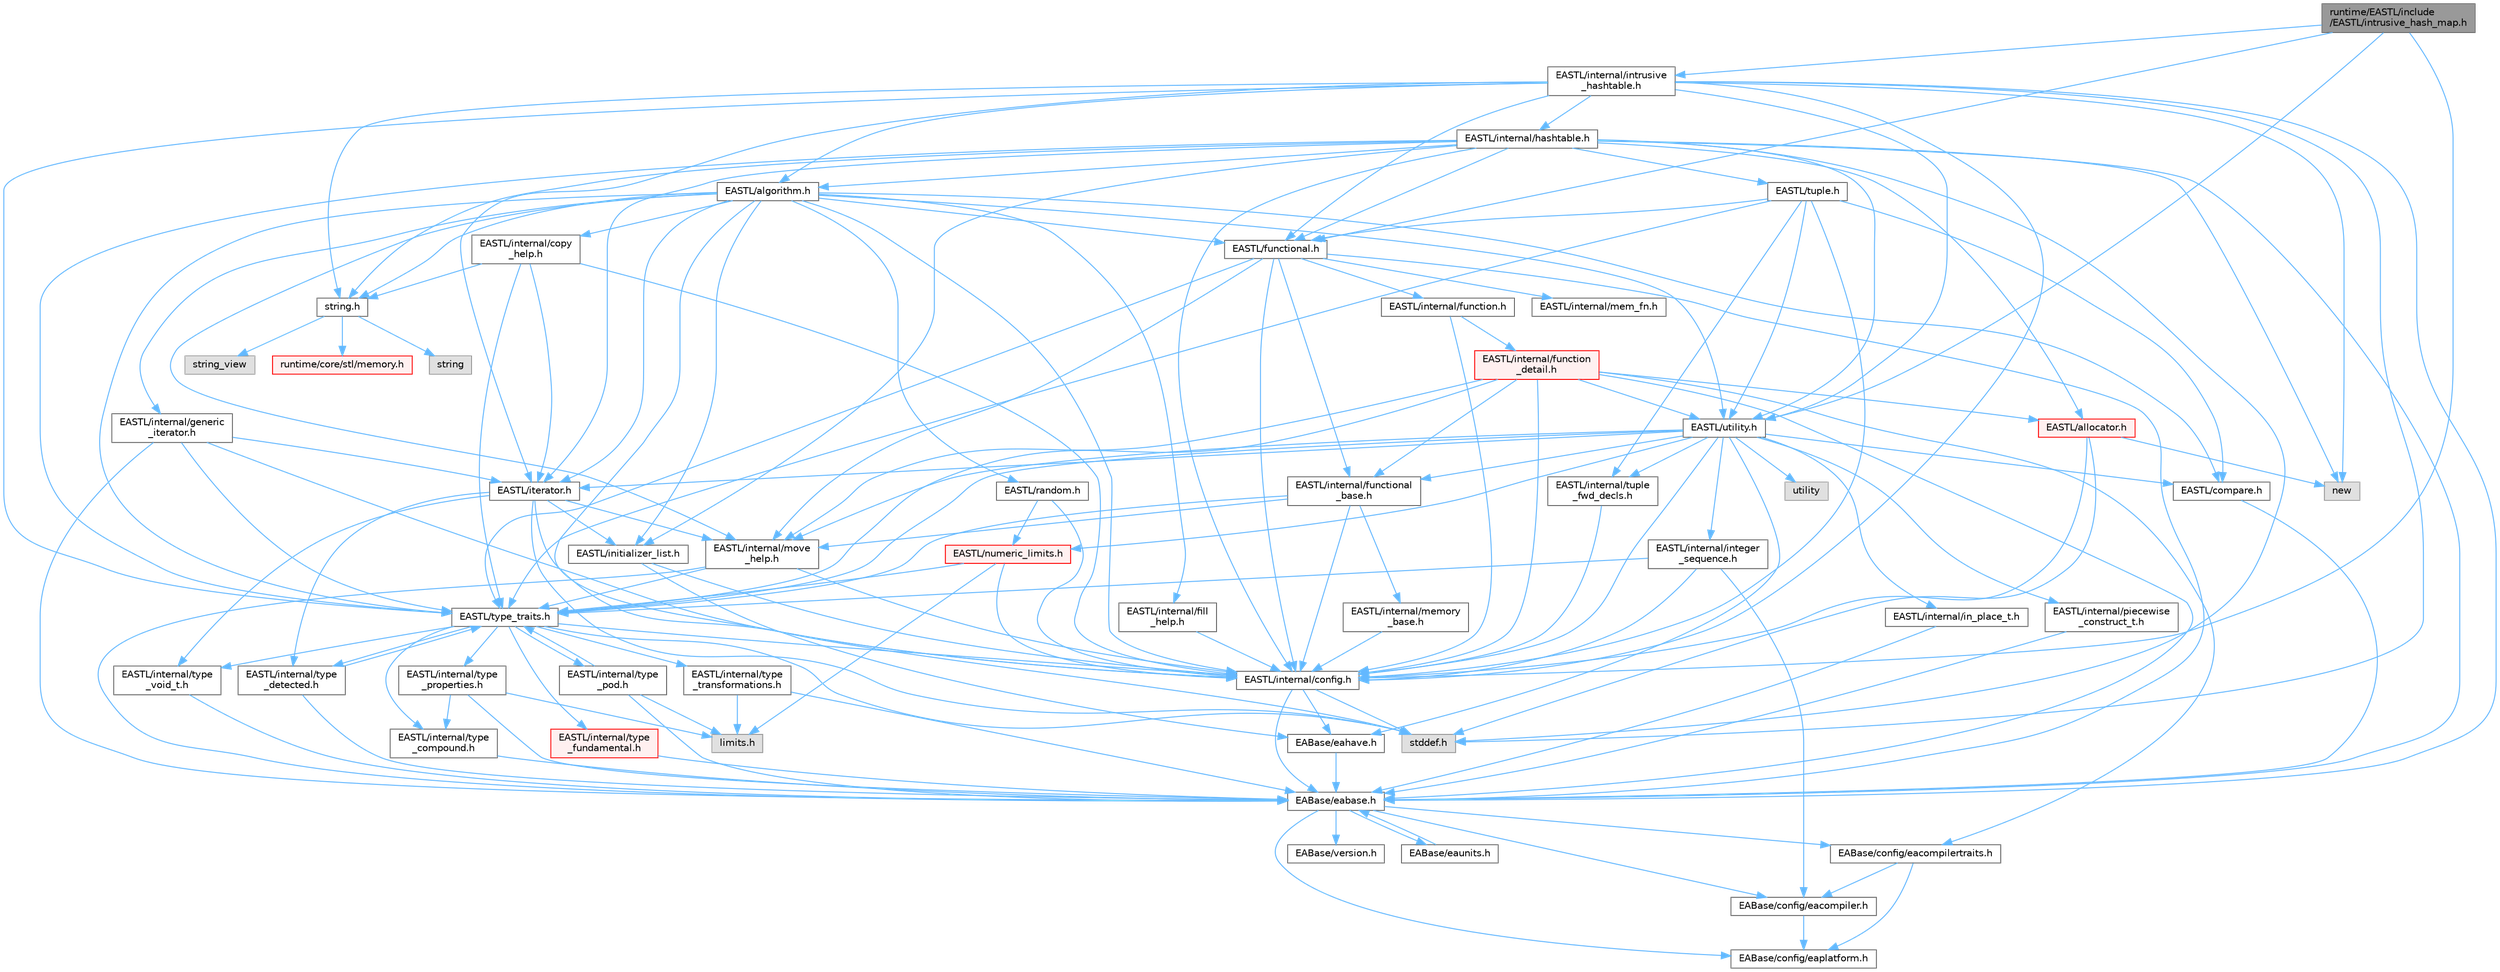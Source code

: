digraph "runtime/EASTL/include/EASTL/intrusive_hash_map.h"
{
 // LATEX_PDF_SIZE
  bgcolor="transparent";
  edge [fontname=Helvetica,fontsize=10,labelfontname=Helvetica,labelfontsize=10];
  node [fontname=Helvetica,fontsize=10,shape=box,height=0.2,width=0.4];
  Node1 [id="Node000001",label="runtime/EASTL/include\l/EASTL/intrusive_hash_map.h",height=0.2,width=0.4,color="gray40", fillcolor="grey60", style="filled", fontcolor="black",tooltip=" "];
  Node1 -> Node2 [id="edge1_Node000001_Node000002",color="steelblue1",style="solid",tooltip=" "];
  Node2 [id="Node000002",label="EASTL/internal/config.h",height=0.2,width=0.4,color="grey40", fillcolor="white", style="filled",URL="$config_8h.html",tooltip=" "];
  Node2 -> Node3 [id="edge2_Node000002_Node000003",color="steelblue1",style="solid",tooltip=" "];
  Node3 [id="Node000003",label="EABase/eabase.h",height=0.2,width=0.4,color="grey40", fillcolor="white", style="filled",URL="$eabase_8h.html",tooltip=" "];
  Node3 -> Node4 [id="edge3_Node000003_Node000004",color="steelblue1",style="solid",tooltip=" "];
  Node4 [id="Node000004",label="EABase/config/eacompiler.h",height=0.2,width=0.4,color="grey40", fillcolor="white", style="filled",URL="$eacompiler_8h.html",tooltip=" "];
  Node4 -> Node5 [id="edge4_Node000004_Node000005",color="steelblue1",style="solid",tooltip=" "];
  Node5 [id="Node000005",label="EABase/config/eaplatform.h",height=0.2,width=0.4,color="grey40", fillcolor="white", style="filled",URL="$eaplatform_8h.html",tooltip=" "];
  Node3 -> Node6 [id="edge5_Node000003_Node000006",color="steelblue1",style="solid",tooltip=" "];
  Node6 [id="Node000006",label="EABase/config/eacompilertraits.h",height=0.2,width=0.4,color="grey40", fillcolor="white", style="filled",URL="$eacompilertraits_8h.html",tooltip=" "];
  Node6 -> Node5 [id="edge6_Node000006_Node000005",color="steelblue1",style="solid",tooltip=" "];
  Node6 -> Node4 [id="edge7_Node000006_Node000004",color="steelblue1",style="solid",tooltip=" "];
  Node3 -> Node5 [id="edge8_Node000003_Node000005",color="steelblue1",style="solid",tooltip=" "];
  Node3 -> Node7 [id="edge9_Node000003_Node000007",color="steelblue1",style="solid",tooltip=" "];
  Node7 [id="Node000007",label="EABase/version.h",height=0.2,width=0.4,color="grey40", fillcolor="white", style="filled",URL="$_e_a_s_t_l_2packages_2_e_a_base_2include_2_common_2_e_a_base_2version_8h.html",tooltip=" "];
  Node3 -> Node8 [id="edge10_Node000003_Node000008",color="steelblue1",style="solid",tooltip=" "];
  Node8 [id="Node000008",label="EABase/eaunits.h",height=0.2,width=0.4,color="grey40", fillcolor="white", style="filled",URL="$eaunits_8h.html",tooltip=" "];
  Node8 -> Node3 [id="edge11_Node000008_Node000003",color="steelblue1",style="solid",tooltip=" "];
  Node2 -> Node9 [id="edge12_Node000002_Node000009",color="steelblue1",style="solid",tooltip=" "];
  Node9 [id="Node000009",label="EABase/eahave.h",height=0.2,width=0.4,color="grey40", fillcolor="white", style="filled",URL="$eahave_8h.html",tooltip=" "];
  Node9 -> Node3 [id="edge13_Node000009_Node000003",color="steelblue1",style="solid",tooltip=" "];
  Node2 -> Node10 [id="edge14_Node000002_Node000010",color="steelblue1",style="solid",tooltip=" "];
  Node10 [id="Node000010",label="stddef.h",height=0.2,width=0.4,color="grey60", fillcolor="#E0E0E0", style="filled",tooltip=" "];
  Node1 -> Node11 [id="edge15_Node000001_Node000011",color="steelblue1",style="solid",tooltip=" "];
  Node11 [id="Node000011",label="EASTL/internal/intrusive\l_hashtable.h",height=0.2,width=0.4,color="grey40", fillcolor="white", style="filled",URL="$intrusive__hashtable_8h.html",tooltip=" "];
  Node11 -> Node3 [id="edge16_Node000011_Node000003",color="steelblue1",style="solid",tooltip=" "];
  Node11 -> Node2 [id="edge17_Node000011_Node000002",color="steelblue1",style="solid",tooltip=" "];
  Node11 -> Node12 [id="edge18_Node000011_Node000012",color="steelblue1",style="solid",tooltip=" "];
  Node12 [id="Node000012",label="EASTL/internal/hashtable.h",height=0.2,width=0.4,color="grey40", fillcolor="white", style="filled",URL="$hashtable_8h.html",tooltip=" "];
  Node12 -> Node3 [id="edge19_Node000012_Node000003",color="steelblue1",style="solid",tooltip=" "];
  Node12 -> Node2 [id="edge20_Node000012_Node000002",color="steelblue1",style="solid",tooltip=" "];
  Node12 -> Node13 [id="edge21_Node000012_Node000013",color="steelblue1",style="solid",tooltip=" "];
  Node13 [id="Node000013",label="EASTL/type_traits.h",height=0.2,width=0.4,color="grey40", fillcolor="white", style="filled",URL="$_e_a_s_t_l_2include_2_e_a_s_t_l_2type__traits_8h.html",tooltip=" "];
  Node13 -> Node2 [id="edge22_Node000013_Node000002",color="steelblue1",style="solid",tooltip=" "];
  Node13 -> Node10 [id="edge23_Node000013_Node000010",color="steelblue1",style="solid",tooltip=" "];
  Node13 -> Node14 [id="edge24_Node000013_Node000014",color="steelblue1",style="solid",tooltip=" "];
  Node14 [id="Node000014",label="EASTL/internal/type\l_fundamental.h",height=0.2,width=0.4,color="red", fillcolor="#FFF0F0", style="filled",URL="$type__fundamental_8h.html",tooltip=" "];
  Node14 -> Node3 [id="edge25_Node000014_Node000003",color="steelblue1",style="solid",tooltip=" "];
  Node13 -> Node16 [id="edge26_Node000013_Node000016",color="steelblue1",style="solid",tooltip=" "];
  Node16 [id="Node000016",label="EASTL/internal/type\l_transformations.h",height=0.2,width=0.4,color="grey40", fillcolor="white", style="filled",URL="$type__transformations_8h.html",tooltip=" "];
  Node16 -> Node3 [id="edge27_Node000016_Node000003",color="steelblue1",style="solid",tooltip=" "];
  Node16 -> Node17 [id="edge28_Node000016_Node000017",color="steelblue1",style="solid",tooltip=" "];
  Node17 [id="Node000017",label="limits.h",height=0.2,width=0.4,color="grey60", fillcolor="#E0E0E0", style="filled",tooltip=" "];
  Node13 -> Node18 [id="edge29_Node000013_Node000018",color="steelblue1",style="solid",tooltip=" "];
  Node18 [id="Node000018",label="EASTL/internal/type\l_void_t.h",height=0.2,width=0.4,color="grey40", fillcolor="white", style="filled",URL="$type__void__t_8h.html",tooltip=" "];
  Node18 -> Node3 [id="edge30_Node000018_Node000003",color="steelblue1",style="solid",tooltip=" "];
  Node13 -> Node19 [id="edge31_Node000013_Node000019",color="steelblue1",style="solid",tooltip=" "];
  Node19 [id="Node000019",label="EASTL/internal/type\l_properties.h",height=0.2,width=0.4,color="grey40", fillcolor="white", style="filled",URL="$type__properties_8h.html",tooltip=" "];
  Node19 -> Node3 [id="edge32_Node000019_Node000003",color="steelblue1",style="solid",tooltip=" "];
  Node19 -> Node17 [id="edge33_Node000019_Node000017",color="steelblue1",style="solid",tooltip=" "];
  Node19 -> Node20 [id="edge34_Node000019_Node000020",color="steelblue1",style="solid",tooltip=" "];
  Node20 [id="Node000020",label="EASTL/internal/type\l_compound.h",height=0.2,width=0.4,color="grey40", fillcolor="white", style="filled",URL="$type__compound_8h.html",tooltip=" "];
  Node20 -> Node3 [id="edge35_Node000020_Node000003",color="steelblue1",style="solid",tooltip=" "];
  Node13 -> Node20 [id="edge36_Node000013_Node000020",color="steelblue1",style="solid",tooltip=" "];
  Node13 -> Node21 [id="edge37_Node000013_Node000021",color="steelblue1",style="solid",tooltip=" "];
  Node21 [id="Node000021",label="EASTL/internal/type\l_pod.h",height=0.2,width=0.4,color="grey40", fillcolor="white", style="filled",URL="$type__pod_8h.html",tooltip=" "];
  Node21 -> Node3 [id="edge38_Node000021_Node000003",color="steelblue1",style="solid",tooltip=" "];
  Node21 -> Node17 [id="edge39_Node000021_Node000017",color="steelblue1",style="solid",tooltip=" "];
  Node21 -> Node13 [id="edge40_Node000021_Node000013",color="steelblue1",style="solid",tooltip=" "];
  Node13 -> Node22 [id="edge41_Node000013_Node000022",color="steelblue1",style="solid",tooltip=" "];
  Node22 [id="Node000022",label="EASTL/internal/type\l_detected.h",height=0.2,width=0.4,color="grey40", fillcolor="white", style="filled",URL="$type__detected_8h.html",tooltip=" "];
  Node22 -> Node3 [id="edge42_Node000022_Node000003",color="steelblue1",style="solid",tooltip=" "];
  Node22 -> Node13 [id="edge43_Node000022_Node000013",color="steelblue1",style="solid",tooltip=" "];
  Node12 -> Node23 [id="edge44_Node000012_Node000023",color="steelblue1",style="solid",tooltip=" "];
  Node23 [id="Node000023",label="EASTL/allocator.h",height=0.2,width=0.4,color="red", fillcolor="#FFF0F0", style="filled",URL="$allocator_8h.html",tooltip=" "];
  Node23 -> Node2 [id="edge45_Node000023_Node000002",color="steelblue1",style="solid",tooltip=" "];
  Node23 -> Node10 [id="edge46_Node000023_Node000010",color="steelblue1",style="solid",tooltip=" "];
  Node23 -> Node24 [id="edge47_Node000023_Node000024",color="steelblue1",style="solid",tooltip=" "];
  Node24 [id="Node000024",label="new",height=0.2,width=0.4,color="grey60", fillcolor="#E0E0E0", style="filled",tooltip=" "];
  Node12 -> Node25 [id="edge48_Node000012_Node000025",color="steelblue1",style="solid",tooltip=" "];
  Node25 [id="Node000025",label="EASTL/iterator.h",height=0.2,width=0.4,color="grey40", fillcolor="white", style="filled",URL="$_e_a_s_t_l_2include_2_e_a_s_t_l_2iterator_8h.html",tooltip=" "];
  Node25 -> Node2 [id="edge49_Node000025_Node000002",color="steelblue1",style="solid",tooltip=" "];
  Node25 -> Node26 [id="edge50_Node000025_Node000026",color="steelblue1",style="solid",tooltip=" "];
  Node26 [id="Node000026",label="EASTL/internal/move\l_help.h",height=0.2,width=0.4,color="grey40", fillcolor="white", style="filled",URL="$move__help_8h.html",tooltip=" "];
  Node26 -> Node3 [id="edge51_Node000026_Node000003",color="steelblue1",style="solid",tooltip=" "];
  Node26 -> Node2 [id="edge52_Node000026_Node000002",color="steelblue1",style="solid",tooltip=" "];
  Node26 -> Node13 [id="edge53_Node000026_Node000013",color="steelblue1",style="solid",tooltip=" "];
  Node25 -> Node22 [id="edge54_Node000025_Node000022",color="steelblue1",style="solid",tooltip=" "];
  Node25 -> Node18 [id="edge55_Node000025_Node000018",color="steelblue1",style="solid",tooltip=" "];
  Node25 -> Node27 [id="edge56_Node000025_Node000027",color="steelblue1",style="solid",tooltip=" "];
  Node27 [id="Node000027",label="EASTL/initializer_list.h",height=0.2,width=0.4,color="grey40", fillcolor="white", style="filled",URL="$initializer__list_8h.html",tooltip=" "];
  Node27 -> Node2 [id="edge57_Node000027_Node000002",color="steelblue1",style="solid",tooltip=" "];
  Node27 -> Node9 [id="edge58_Node000027_Node000009",color="steelblue1",style="solid",tooltip=" "];
  Node25 -> Node10 [id="edge59_Node000025_Node000010",color="steelblue1",style="solid",tooltip=" "];
  Node12 -> Node28 [id="edge60_Node000012_Node000028",color="steelblue1",style="solid",tooltip=" "];
  Node28 [id="Node000028",label="EASTL/functional.h",height=0.2,width=0.4,color="grey40", fillcolor="white", style="filled",URL="$_e_a_s_t_l_2include_2_e_a_s_t_l_2functional_8h.html",tooltip=" "];
  Node28 -> Node3 [id="edge61_Node000028_Node000003",color="steelblue1",style="solid",tooltip=" "];
  Node28 -> Node2 [id="edge62_Node000028_Node000002",color="steelblue1",style="solid",tooltip=" "];
  Node28 -> Node26 [id="edge63_Node000028_Node000026",color="steelblue1",style="solid",tooltip=" "];
  Node28 -> Node13 [id="edge64_Node000028_Node000013",color="steelblue1",style="solid",tooltip=" "];
  Node28 -> Node29 [id="edge65_Node000028_Node000029",color="steelblue1",style="solid",tooltip=" "];
  Node29 [id="Node000029",label="EASTL/internal/functional\l_base.h",height=0.2,width=0.4,color="grey40", fillcolor="white", style="filled",URL="$functional__base_8h.html",tooltip=" "];
  Node29 -> Node2 [id="edge66_Node000029_Node000002",color="steelblue1",style="solid",tooltip=" "];
  Node29 -> Node30 [id="edge67_Node000029_Node000030",color="steelblue1",style="solid",tooltip=" "];
  Node30 [id="Node000030",label="EASTL/internal/memory\l_base.h",height=0.2,width=0.4,color="grey40", fillcolor="white", style="filled",URL="$memory__base_8h.html",tooltip=" "];
  Node30 -> Node2 [id="edge68_Node000030_Node000002",color="steelblue1",style="solid",tooltip=" "];
  Node29 -> Node26 [id="edge69_Node000029_Node000026",color="steelblue1",style="solid",tooltip=" "];
  Node29 -> Node13 [id="edge70_Node000029_Node000013",color="steelblue1",style="solid",tooltip=" "];
  Node28 -> Node31 [id="edge71_Node000028_Node000031",color="steelblue1",style="solid",tooltip=" "];
  Node31 [id="Node000031",label="EASTL/internal/mem_fn.h",height=0.2,width=0.4,color="grey40", fillcolor="white", style="filled",URL="$mem__fn_8h.html",tooltip=" "];
  Node28 -> Node32 [id="edge72_Node000028_Node000032",color="steelblue1",style="solid",tooltip=" "];
  Node32 [id="Node000032",label="EASTL/internal/function.h",height=0.2,width=0.4,color="grey40", fillcolor="white", style="filled",URL="$_e_a_s_t_l_2include_2_e_a_s_t_l_2internal_2function_8h.html",tooltip=" "];
  Node32 -> Node2 [id="edge73_Node000032_Node000002",color="steelblue1",style="solid",tooltip=" "];
  Node32 -> Node33 [id="edge74_Node000032_Node000033",color="steelblue1",style="solid",tooltip=" "];
  Node33 [id="Node000033",label="EASTL/internal/function\l_detail.h",height=0.2,width=0.4,color="red", fillcolor="#FFF0F0", style="filled",URL="$function__detail_8h.html",tooltip=" "];
  Node33 -> Node6 [id="edge75_Node000033_Node000006",color="steelblue1",style="solid",tooltip=" "];
  Node33 -> Node3 [id="edge76_Node000033_Node000003",color="steelblue1",style="solid",tooltip=" "];
  Node33 -> Node23 [id="edge77_Node000033_Node000023",color="steelblue1",style="solid",tooltip=" "];
  Node33 -> Node2 [id="edge78_Node000033_Node000002",color="steelblue1",style="solid",tooltip=" "];
  Node33 -> Node29 [id="edge79_Node000033_Node000029",color="steelblue1",style="solid",tooltip=" "];
  Node33 -> Node26 [id="edge80_Node000033_Node000026",color="steelblue1",style="solid",tooltip=" "];
  Node33 -> Node13 [id="edge81_Node000033_Node000013",color="steelblue1",style="solid",tooltip=" "];
  Node33 -> Node35 [id="edge82_Node000033_Node000035",color="steelblue1",style="solid",tooltip=" "];
  Node35 [id="Node000035",label="EASTL/utility.h",height=0.2,width=0.4,color="grey40", fillcolor="white", style="filled",URL="$_e_a_s_t_l_2include_2_e_a_s_t_l_2utility_8h.html",tooltip=" "];
  Node35 -> Node2 [id="edge83_Node000035_Node000002",color="steelblue1",style="solid",tooltip=" "];
  Node35 -> Node13 [id="edge84_Node000035_Node000013",color="steelblue1",style="solid",tooltip=" "];
  Node35 -> Node25 [id="edge85_Node000035_Node000025",color="steelblue1",style="solid",tooltip=" "];
  Node35 -> Node36 [id="edge86_Node000035_Node000036",color="steelblue1",style="solid",tooltip=" "];
  Node36 [id="Node000036",label="EASTL/numeric_limits.h",height=0.2,width=0.4,color="red", fillcolor="#FFF0F0", style="filled",URL="$numeric__limits_8h.html",tooltip=" "];
  Node36 -> Node2 [id="edge87_Node000036_Node000002",color="steelblue1",style="solid",tooltip=" "];
  Node36 -> Node13 [id="edge88_Node000036_Node000013",color="steelblue1",style="solid",tooltip=" "];
  Node36 -> Node17 [id="edge89_Node000036_Node000017",color="steelblue1",style="solid",tooltip=" "];
  Node35 -> Node38 [id="edge90_Node000035_Node000038",color="steelblue1",style="solid",tooltip=" "];
  Node38 [id="Node000038",label="EASTL/compare.h",height=0.2,width=0.4,color="grey40", fillcolor="white", style="filled",URL="$compare_8h.html",tooltip=" "];
  Node38 -> Node3 [id="edge91_Node000038_Node000003",color="steelblue1",style="solid",tooltip=" "];
  Node35 -> Node29 [id="edge92_Node000035_Node000029",color="steelblue1",style="solid",tooltip=" "];
  Node35 -> Node26 [id="edge93_Node000035_Node000026",color="steelblue1",style="solid",tooltip=" "];
  Node35 -> Node9 [id="edge94_Node000035_Node000009",color="steelblue1",style="solid",tooltip=" "];
  Node35 -> Node39 [id="edge95_Node000035_Node000039",color="steelblue1",style="solid",tooltip=" "];
  Node39 [id="Node000039",label="EASTL/internal/integer\l_sequence.h",height=0.2,width=0.4,color="grey40", fillcolor="white", style="filled",URL="$integer__sequence_8h.html",tooltip=" "];
  Node39 -> Node4 [id="edge96_Node000039_Node000004",color="steelblue1",style="solid",tooltip=" "];
  Node39 -> Node2 [id="edge97_Node000039_Node000002",color="steelblue1",style="solid",tooltip=" "];
  Node39 -> Node13 [id="edge98_Node000039_Node000013",color="steelblue1",style="solid",tooltip=" "];
  Node35 -> Node40 [id="edge99_Node000035_Node000040",color="steelblue1",style="solid",tooltip=" "];
  Node40 [id="Node000040",label="EASTL/internal/tuple\l_fwd_decls.h",height=0.2,width=0.4,color="grey40", fillcolor="white", style="filled",URL="$tuple__fwd__decls_8h.html",tooltip=" "];
  Node40 -> Node2 [id="edge100_Node000040_Node000002",color="steelblue1",style="solid",tooltip=" "];
  Node35 -> Node41 [id="edge101_Node000035_Node000041",color="steelblue1",style="solid",tooltip=" "];
  Node41 [id="Node000041",label="EASTL/internal/in_place_t.h",height=0.2,width=0.4,color="grey40", fillcolor="white", style="filled",URL="$in__place__t_8h.html",tooltip=" "];
  Node41 -> Node3 [id="edge102_Node000041_Node000003",color="steelblue1",style="solid",tooltip=" "];
  Node35 -> Node42 [id="edge103_Node000035_Node000042",color="steelblue1",style="solid",tooltip=" "];
  Node42 [id="Node000042",label="EASTL/internal/piecewise\l_construct_t.h",height=0.2,width=0.4,color="grey40", fillcolor="white", style="filled",URL="$piecewise__construct__t_8h.html",tooltip=" "];
  Node42 -> Node3 [id="edge104_Node000042_Node000003",color="steelblue1",style="solid",tooltip=" "];
  Node35 -> Node43 [id="edge105_Node000035_Node000043",color="steelblue1",style="solid",tooltip=" "];
  Node43 [id="Node000043",label="utility",height=0.2,width=0.4,color="grey60", fillcolor="#E0E0E0", style="filled",tooltip=" "];
  Node12 -> Node35 [id="edge106_Node000012_Node000035",color="steelblue1",style="solid",tooltip=" "];
  Node12 -> Node44 [id="edge107_Node000012_Node000044",color="steelblue1",style="solid",tooltip=" "];
  Node44 [id="Node000044",label="EASTL/algorithm.h",height=0.2,width=0.4,color="grey40", fillcolor="white", style="filled",URL="$_e_a_s_t_l_2include_2_e_a_s_t_l_2algorithm_8h.html",tooltip=" "];
  Node44 -> Node2 [id="edge108_Node000044_Node000002",color="steelblue1",style="solid",tooltip=" "];
  Node44 -> Node13 [id="edge109_Node000044_Node000013",color="steelblue1",style="solid",tooltip=" "];
  Node44 -> Node26 [id="edge110_Node000044_Node000026",color="steelblue1",style="solid",tooltip=" "];
  Node44 -> Node45 [id="edge111_Node000044_Node000045",color="steelblue1",style="solid",tooltip=" "];
  Node45 [id="Node000045",label="EASTL/internal/copy\l_help.h",height=0.2,width=0.4,color="grey40", fillcolor="white", style="filled",URL="$copy__help_8h.html",tooltip=" "];
  Node45 -> Node2 [id="edge112_Node000045_Node000002",color="steelblue1",style="solid",tooltip=" "];
  Node45 -> Node13 [id="edge113_Node000045_Node000013",color="steelblue1",style="solid",tooltip=" "];
  Node45 -> Node25 [id="edge114_Node000045_Node000025",color="steelblue1",style="solid",tooltip=" "];
  Node45 -> Node46 [id="edge115_Node000045_Node000046",color="steelblue1",style="solid",tooltip=" "];
  Node46 [id="Node000046",label="string.h",height=0.2,width=0.4,color="grey40", fillcolor="white", style="filled",URL="$string_8h.html",tooltip=" "];
  Node46 -> Node47 [id="edge116_Node000046_Node000047",color="steelblue1",style="solid",tooltip=" "];
  Node47 [id="Node000047",label="string",height=0.2,width=0.4,color="grey60", fillcolor="#E0E0E0", style="filled",tooltip=" "];
  Node46 -> Node48 [id="edge117_Node000046_Node000048",color="steelblue1",style="solid",tooltip=" "];
  Node48 [id="Node000048",label="string_view",height=0.2,width=0.4,color="grey60", fillcolor="#E0E0E0", style="filled",tooltip=" "];
  Node46 -> Node49 [id="edge118_Node000046_Node000049",color="steelblue1",style="solid",tooltip=" "];
  Node49 [id="Node000049",label="runtime/core/stl/memory.h",height=0.2,width=0.4,color="red", fillcolor="#FFF0F0", style="filled",URL="$core_2stl_2memory_8h.html",tooltip=" "];
  Node44 -> Node151 [id="edge119_Node000044_Node000151",color="steelblue1",style="solid",tooltip=" "];
  Node151 [id="Node000151",label="EASTL/internal/fill\l_help.h",height=0.2,width=0.4,color="grey40", fillcolor="white", style="filled",URL="$fill__help_8h.html",tooltip=" "];
  Node151 -> Node2 [id="edge120_Node000151_Node000002",color="steelblue1",style="solid",tooltip=" "];
  Node44 -> Node27 [id="edge121_Node000044_Node000027",color="steelblue1",style="solid",tooltip=" "];
  Node44 -> Node25 [id="edge122_Node000044_Node000025",color="steelblue1",style="solid",tooltip=" "];
  Node44 -> Node28 [id="edge123_Node000044_Node000028",color="steelblue1",style="solid",tooltip=" "];
  Node44 -> Node35 [id="edge124_Node000044_Node000035",color="steelblue1",style="solid",tooltip=" "];
  Node44 -> Node57 [id="edge125_Node000044_Node000057",color="steelblue1",style="solid",tooltip=" "];
  Node57 [id="Node000057",label="EASTL/internal/generic\l_iterator.h",height=0.2,width=0.4,color="grey40", fillcolor="white", style="filled",URL="$generic__iterator_8h.html",tooltip=" "];
  Node57 -> Node3 [id="edge126_Node000057_Node000003",color="steelblue1",style="solid",tooltip=" "];
  Node57 -> Node2 [id="edge127_Node000057_Node000002",color="steelblue1",style="solid",tooltip=" "];
  Node57 -> Node25 [id="edge128_Node000057_Node000025",color="steelblue1",style="solid",tooltip=" "];
  Node57 -> Node13 [id="edge129_Node000057_Node000013",color="steelblue1",style="solid",tooltip=" "];
  Node44 -> Node152 [id="edge130_Node000044_Node000152",color="steelblue1",style="solid",tooltip=" "];
  Node152 [id="Node000152",label="EASTL/random.h",height=0.2,width=0.4,color="grey40", fillcolor="white", style="filled",URL="$random_8h.html",tooltip=" "];
  Node152 -> Node2 [id="edge131_Node000152_Node000002",color="steelblue1",style="solid",tooltip=" "];
  Node152 -> Node36 [id="edge132_Node000152_Node000036",color="steelblue1",style="solid",tooltip=" "];
  Node44 -> Node38 [id="edge133_Node000044_Node000038",color="steelblue1",style="solid",tooltip=" "];
  Node44 -> Node10 [id="edge134_Node000044_Node000010",color="steelblue1",style="solid",tooltip=" "];
  Node44 -> Node46 [id="edge135_Node000044_Node000046",color="steelblue1",style="solid",tooltip=" "];
  Node12 -> Node27 [id="edge136_Node000012_Node000027",color="steelblue1",style="solid",tooltip=" "];
  Node12 -> Node153 [id="edge137_Node000012_Node000153",color="steelblue1",style="solid",tooltip=" "];
  Node153 [id="Node000153",label="EASTL/tuple.h",height=0.2,width=0.4,color="grey40", fillcolor="white", style="filled",URL="$tuple_8h.html",tooltip=" "];
  Node153 -> Node2 [id="edge138_Node000153_Node000002",color="steelblue1",style="solid",tooltip=" "];
  Node153 -> Node38 [id="edge139_Node000153_Node000038",color="steelblue1",style="solid",tooltip=" "];
  Node153 -> Node28 [id="edge140_Node000153_Node000028",color="steelblue1",style="solid",tooltip=" "];
  Node153 -> Node13 [id="edge141_Node000153_Node000013",color="steelblue1",style="solid",tooltip=" "];
  Node153 -> Node35 [id="edge142_Node000153_Node000035",color="steelblue1",style="solid",tooltip=" "];
  Node153 -> Node40 [id="edge143_Node000153_Node000040",color="steelblue1",style="solid",tooltip=" "];
  Node12 -> Node46 [id="edge144_Node000012_Node000046",color="steelblue1",style="solid",tooltip=" "];
  Node12 -> Node24 [id="edge145_Node000012_Node000024",color="steelblue1",style="solid",tooltip=" "];
  Node12 -> Node10 [id="edge146_Node000012_Node000010",color="steelblue1",style="solid",tooltip=" "];
  Node11 -> Node13 [id="edge147_Node000011_Node000013",color="steelblue1",style="solid",tooltip=" "];
  Node11 -> Node25 [id="edge148_Node000011_Node000025",color="steelblue1",style="solid",tooltip=" "];
  Node11 -> Node28 [id="edge149_Node000011_Node000028",color="steelblue1",style="solid",tooltip=" "];
  Node11 -> Node35 [id="edge150_Node000011_Node000035",color="steelblue1",style="solid",tooltip=" "];
  Node11 -> Node44 [id="edge151_Node000011_Node000044",color="steelblue1",style="solid",tooltip=" "];
  Node11 -> Node24 [id="edge152_Node000011_Node000024",color="steelblue1",style="solid",tooltip=" "];
  Node11 -> Node10 [id="edge153_Node000011_Node000010",color="steelblue1",style="solid",tooltip=" "];
  Node11 -> Node46 [id="edge154_Node000011_Node000046",color="steelblue1",style="solid",tooltip=" "];
  Node1 -> Node28 [id="edge155_Node000001_Node000028",color="steelblue1",style="solid",tooltip=" "];
  Node1 -> Node35 [id="edge156_Node000001_Node000035",color="steelblue1",style="solid",tooltip=" "];
}
